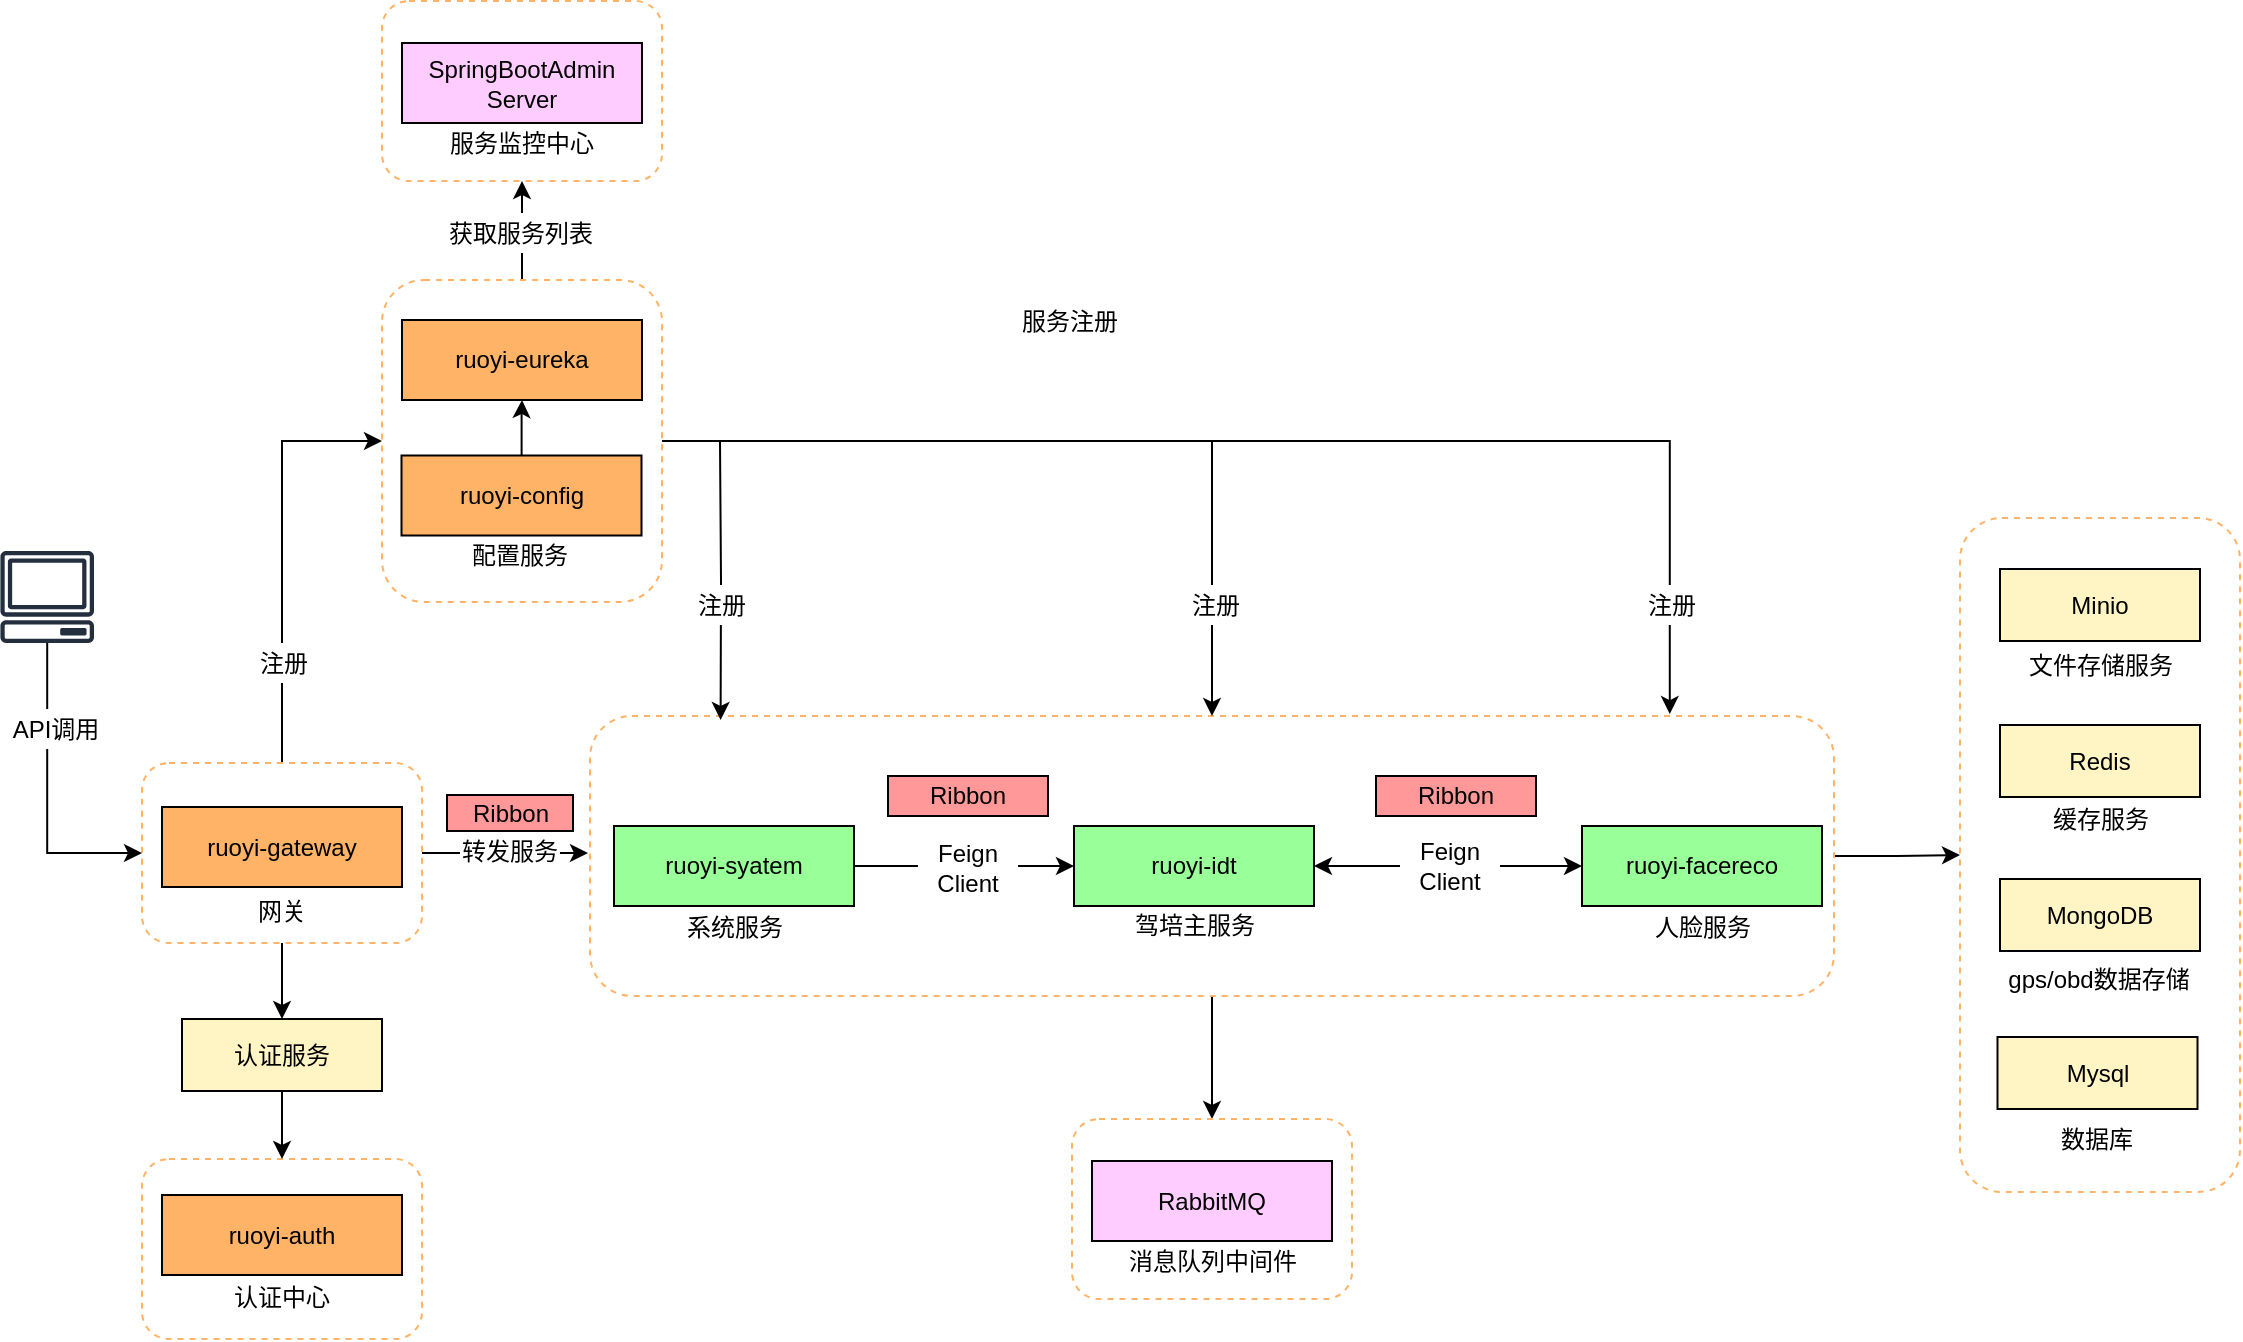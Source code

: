 <mxfile version="14.2.9" type="github">
  <diagram id="Ht1M8jgEwFfnCIfOTk4-" name="Page-1">
    <mxGraphModel dx="1422" dy="781" grid="1" gridSize="10" guides="1" tooltips="1" connect="1" arrows="1" fold="1" page="1" pageScale="1" pageWidth="1169" pageHeight="827" math="0" shadow="0">
      <root>
        <mxCell id="0" />
        <mxCell id="1" parent="0" />
        <mxCell id="zE-7qnLxaJ57DrKSM9i6-75" style="edgeStyle=orthogonalEdgeStyle;rounded=0;orthogonalLoop=1;jettySize=auto;html=1;entryX=0;entryY=0.5;entryDx=0;entryDy=0;startArrow=none;startFill=0;" parent="1" source="zE-7qnLxaJ57DrKSM9i6-74" target="zE-7qnLxaJ57DrKSM9i6-57" edge="1">
          <mxGeometry relative="1" as="geometry" />
        </mxCell>
        <mxCell id="zE-7qnLxaJ57DrKSM9i6-79" style="edgeStyle=orthogonalEdgeStyle;rounded=0;orthogonalLoop=1;jettySize=auto;html=1;entryX=0.5;entryY=0;entryDx=0;entryDy=0;startArrow=none;startFill=0;" parent="1" source="zE-7qnLxaJ57DrKSM9i6-74" target="zE-7qnLxaJ57DrKSM9i6-53" edge="1">
          <mxGeometry relative="1" as="geometry" />
        </mxCell>
        <mxCell id="zE-7qnLxaJ57DrKSM9i6-74" value="" style="rounded=1;whiteSpace=wrap;html=1;shadow=0;fillColor=#FFFFFF;dashed=1;strokeWidth=1;strokeColor=#FFB366;" parent="1" vertex="1">
          <mxGeometry x="325" y="387" width="622" height="140" as="geometry" />
        </mxCell>
        <mxCell id="zE-7qnLxaJ57DrKSM9i6-51" style="edgeStyle=orthogonalEdgeStyle;rounded=0;orthogonalLoop=1;jettySize=auto;html=1;entryX=0.5;entryY=1;entryDx=0;entryDy=0;startArrow=none;startFill=0;" parent="1" source="zE-7qnLxaJ57DrKSM9i6-39" target="zE-7qnLxaJ57DrKSM9i6-48" edge="1">
          <mxGeometry relative="1" as="geometry" />
        </mxCell>
        <mxCell id="zE-7qnLxaJ57DrKSM9i6-76" style="edgeStyle=orthogonalEdgeStyle;rounded=0;orthogonalLoop=1;jettySize=auto;html=1;entryX=0.105;entryY=0.014;entryDx=0;entryDy=0;entryPerimeter=0;startArrow=none;startFill=0;" parent="1" target="zE-7qnLxaJ57DrKSM9i6-74" edge="1">
          <mxGeometry relative="1" as="geometry">
            <mxPoint x="390" y="250" as="sourcePoint" />
          </mxGeometry>
        </mxCell>
        <mxCell id="zE-7qnLxaJ57DrKSM9i6-77" style="edgeStyle=orthogonalEdgeStyle;rounded=0;orthogonalLoop=1;jettySize=auto;html=1;exitX=1;exitY=0.5;exitDx=0;exitDy=0;entryX=0.5;entryY=0;entryDx=0;entryDy=0;startArrow=none;startFill=0;" parent="1" source="zE-7qnLxaJ57DrKSM9i6-39" target="zE-7qnLxaJ57DrKSM9i6-74" edge="1">
          <mxGeometry relative="1" as="geometry" />
        </mxCell>
        <mxCell id="zE-7qnLxaJ57DrKSM9i6-78" style="edgeStyle=orthogonalEdgeStyle;rounded=0;orthogonalLoop=1;jettySize=auto;html=1;entryX=0.868;entryY=-0.007;entryDx=0;entryDy=0;entryPerimeter=0;startArrow=none;startFill=0;exitX=1;exitY=0.5;exitDx=0;exitDy=0;" parent="1" source="zE-7qnLxaJ57DrKSM9i6-39" target="zE-7qnLxaJ57DrKSM9i6-74" edge="1">
          <mxGeometry relative="1" as="geometry">
            <Array as="points">
              <mxPoint x="865" y="250" />
            </Array>
          </mxGeometry>
        </mxCell>
        <mxCell id="zE-7qnLxaJ57DrKSM9i6-39" value="" style="rounded=1;whiteSpace=wrap;html=1;shadow=0;fillColor=#FFFFFF;dashed=1;strokeWidth=1;strokeColor=#FFB366;" parent="1" vertex="1">
          <mxGeometry x="221" y="169" width="140" height="161" as="geometry" />
        </mxCell>
        <mxCell id="zE-7qnLxaJ57DrKSM9i6-14" value="" style="rounded=1;whiteSpace=wrap;html=1;shadow=0;fillColor=#FFFFFF;dashed=1;strokeWidth=1;strokeColor=#FFB366;" parent="1" vertex="1">
          <mxGeometry x="101" y="608.5" width="140" height="90" as="geometry" />
        </mxCell>
        <mxCell id="zE-7qnLxaJ57DrKSM9i6-9" style="edgeStyle=orthogonalEdgeStyle;rounded=0;orthogonalLoop=1;jettySize=auto;html=1;exitX=0.5;exitY=1;exitDx=0;exitDy=0;" parent="1" source="zE-7qnLxaJ57DrKSM9i6-7" target="zE-7qnLxaJ57DrKSM9i6-8" edge="1">
          <mxGeometry relative="1" as="geometry" />
        </mxCell>
        <mxCell id="zE-7qnLxaJ57DrKSM9i6-28" style="edgeStyle=orthogonalEdgeStyle;rounded=0;orthogonalLoop=1;jettySize=auto;html=1;startArrow=none;startFill=0;entryX=0;entryY=0.5;entryDx=0;entryDy=0;" parent="1" source="zE-7qnLxaJ57DrKSM9i6-7" edge="1">
          <mxGeometry relative="1" as="geometry">
            <mxPoint x="324" y="455.5" as="targetPoint" />
          </mxGeometry>
        </mxCell>
        <mxCell id="zE-7qnLxaJ57DrKSM9i6-41" style="edgeStyle=orthogonalEdgeStyle;rounded=0;orthogonalLoop=1;jettySize=auto;html=1;entryX=0;entryY=0.5;entryDx=0;entryDy=0;startArrow=none;startFill=0;" parent="1" source="zE-7qnLxaJ57DrKSM9i6-7" target="zE-7qnLxaJ57DrKSM9i6-39" edge="1">
          <mxGeometry relative="1" as="geometry" />
        </mxCell>
        <mxCell id="zE-7qnLxaJ57DrKSM9i6-7" value="" style="rounded=1;whiteSpace=wrap;html=1;shadow=0;fillColor=#FFFFFF;dashed=1;strokeWidth=1;strokeColor=#FFB366;" parent="1" vertex="1">
          <mxGeometry x="101" y="410.5" width="140" height="90" as="geometry" />
        </mxCell>
        <mxCell id="zE-7qnLxaJ57DrKSM9i6-33" style="edgeStyle=orthogonalEdgeStyle;rounded=0;orthogonalLoop=1;jettySize=auto;html=1;entryX=0;entryY=0.5;entryDx=0;entryDy=0;startArrow=none;startFill=0;" parent="1" source="zE-7qnLxaJ57DrKSM9i6-1" target="zE-7qnLxaJ57DrKSM9i6-7" edge="1">
          <mxGeometry relative="1" as="geometry">
            <mxPoint x="54" y="344.5" as="sourcePoint" />
            <Array as="points">
              <mxPoint x="54" y="455.5" />
            </Array>
          </mxGeometry>
        </mxCell>
        <mxCell id="zE-7qnLxaJ57DrKSM9i6-1" value="" style="outlineConnect=0;fontColor=#232F3E;gradientColor=none;fillColor=#232F3E;strokeColor=none;dashed=0;verticalLabelPosition=bottom;verticalAlign=top;align=center;html=1;fontSize=12;fontStyle=0;aspect=fixed;pointerEvents=1;shape=mxgraph.aws4.client;" parent="1" vertex="1">
          <mxGeometry x="30" y="304.5" width="47.21" height="46" as="geometry" />
        </mxCell>
        <mxCell id="zE-7qnLxaJ57DrKSM9i6-2" value="ruoyi-gateway" style="rounded=0;whiteSpace=wrap;html=1;fillColor=#FFB366;" parent="1" vertex="1">
          <mxGeometry x="111" y="432.5" width="120" height="40" as="geometry" />
        </mxCell>
        <mxCell id="zE-7qnLxaJ57DrKSM9i6-6" value="网关" style="text;html=1;strokeColor=none;fillColor=none;align=center;verticalAlign=middle;whiteSpace=wrap;rounded=0;" parent="1" vertex="1">
          <mxGeometry x="146" y="474.5" width="50" height="20" as="geometry" />
        </mxCell>
        <mxCell id="zE-7qnLxaJ57DrKSM9i6-4" value="API调用" style="text;html=1;strokeColor=none;fillColor=#FFFFFF;align=center;verticalAlign=middle;whiteSpace=wrap;rounded=0;shadow=0;" parent="1" vertex="1">
          <mxGeometry x="33" y="383.5" width="50" height="20" as="geometry" />
        </mxCell>
        <mxCell id="zE-7qnLxaJ57DrKSM9i6-16" style="edgeStyle=orthogonalEdgeStyle;rounded=0;orthogonalLoop=1;jettySize=auto;html=1;entryX=0.5;entryY=0;entryDx=0;entryDy=0;" parent="1" source="zE-7qnLxaJ57DrKSM9i6-8" target="zE-7qnLxaJ57DrKSM9i6-14" edge="1">
          <mxGeometry relative="1" as="geometry" />
        </mxCell>
        <mxCell id="zE-7qnLxaJ57DrKSM9i6-8" value="认证服务" style="rounded=0;whiteSpace=wrap;html=1;fillColor=#FFF4C3;" parent="1" vertex="1">
          <mxGeometry x="121" y="538.5" width="100" height="36" as="geometry" />
        </mxCell>
        <mxCell id="zE-7qnLxaJ57DrKSM9i6-12" value="ruoyi-auth" style="rounded=0;whiteSpace=wrap;html=1;fillColor=#FFB366;" parent="1" vertex="1">
          <mxGeometry x="111" y="626.5" width="120" height="40" as="geometry" />
        </mxCell>
        <mxCell id="zE-7qnLxaJ57DrKSM9i6-15" value="认证中心" style="text;html=1;strokeColor=none;fillColor=none;align=center;verticalAlign=middle;whiteSpace=wrap;rounded=0;" parent="1" vertex="1">
          <mxGeometry x="146" y="667.5" width="50" height="20" as="geometry" />
        </mxCell>
        <mxCell id="zE-7qnLxaJ57DrKSM9i6-30" value="转发服务" style="text;html=1;strokeColor=none;fillColor=#FFFFFF;align=center;verticalAlign=middle;whiteSpace=wrap;rounded=0;shadow=0;" parent="1" vertex="1">
          <mxGeometry x="260" y="444.5" width="50" height="20" as="geometry" />
        </mxCell>
        <mxCell id="zE-7qnLxaJ57DrKSM9i6-31" value="Ribbon" style="rounded=0;whiteSpace=wrap;html=1;fillColor=#FF9999;" parent="1" vertex="1">
          <mxGeometry x="253.5" y="426.5" width="63" height="18" as="geometry" />
        </mxCell>
        <mxCell id="zE-7qnLxaJ57DrKSM9i6-40" value="服务注册" style="text;html=1;strokeColor=none;fillColor=none;align=center;verticalAlign=middle;whiteSpace=wrap;rounded=0;" parent="1" vertex="1">
          <mxGeometry x="540" y="180" width="50" height="20" as="geometry" />
        </mxCell>
        <mxCell id="zE-7qnLxaJ57DrKSM9i6-44" value="注册" style="text;html=1;strokeColor=none;fillColor=#FFFFFF;align=center;verticalAlign=middle;whiteSpace=wrap;rounded=0;shadow=0;" parent="1" vertex="1">
          <mxGeometry x="147" y="350.5" width="50" height="20" as="geometry" />
        </mxCell>
        <mxCell id="zE-7qnLxaJ57DrKSM9i6-45" value="注册" style="text;html=1;strokeColor=none;fillColor=#FFFFFF;align=center;verticalAlign=middle;whiteSpace=wrap;rounded=0;shadow=0;" parent="1" vertex="1">
          <mxGeometry x="366" y="321.5" width="50" height="20" as="geometry" />
        </mxCell>
        <mxCell id="zE-7qnLxaJ57DrKSM9i6-46" value="注册" style="text;html=1;strokeColor=none;fillColor=#FFFFFF;align=center;verticalAlign=middle;whiteSpace=wrap;rounded=0;shadow=0;" parent="1" vertex="1">
          <mxGeometry x="613" y="321.5" width="50" height="20" as="geometry" />
        </mxCell>
        <mxCell id="zE-7qnLxaJ57DrKSM9i6-47" value="ruoyi-eureka" style="rounded=0;whiteSpace=wrap;html=1;fillColor=#FFB366;" parent="1" vertex="1">
          <mxGeometry x="231" y="189" width="120" height="40" as="geometry" />
        </mxCell>
        <mxCell id="zE-7qnLxaJ57DrKSM9i6-48" value="" style="rounded=1;whiteSpace=wrap;html=1;shadow=0;fillColor=#FFFFFF;dashed=1;strokeWidth=1;strokeColor=#FFB366;" parent="1" vertex="1">
          <mxGeometry x="221" y="29.5" width="140" height="90" as="geometry" />
        </mxCell>
        <mxCell id="zE-7qnLxaJ57DrKSM9i6-49" value="服务监控中心" style="text;html=1;strokeColor=none;fillColor=none;align=center;verticalAlign=middle;whiteSpace=wrap;rounded=0;" parent="1" vertex="1">
          <mxGeometry x="254" y="90.5" width="74" height="20" as="geometry" />
        </mxCell>
        <mxCell id="zE-7qnLxaJ57DrKSM9i6-50" value="SpringBootAdmin Server" style="rounded=0;whiteSpace=wrap;html=1;fillColor=#FFCCFF;" parent="1" vertex="1">
          <mxGeometry x="231" y="50.5" width="120" height="40" as="geometry" />
        </mxCell>
        <mxCell id="zE-7qnLxaJ57DrKSM9i6-52" value="获取服务列表" style="text;html=1;strokeColor=none;fillColor=#FFFFFF;align=center;verticalAlign=middle;whiteSpace=wrap;rounded=0;shadow=0;" parent="1" vertex="1">
          <mxGeometry x="248.5" y="135.5" width="82.5" height="20" as="geometry" />
        </mxCell>
        <mxCell id="zE-7qnLxaJ57DrKSM9i6-53" value="" style="rounded=1;whiteSpace=wrap;html=1;shadow=0;fillColor=#FFFFFF;dashed=1;strokeWidth=1;strokeColor=#FFB366;" parent="1" vertex="1">
          <mxGeometry x="566" y="588.5" width="140" height="90" as="geometry" />
        </mxCell>
        <mxCell id="zE-7qnLxaJ57DrKSM9i6-54" value="消息队列中间件" style="text;html=1;strokeColor=none;fillColor=none;align=center;verticalAlign=middle;whiteSpace=wrap;rounded=0;" parent="1" vertex="1">
          <mxGeometry x="589.5" y="649.5" width="93" height="20" as="geometry" />
        </mxCell>
        <mxCell id="zE-7qnLxaJ57DrKSM9i6-55" value="RabbitMQ" style="rounded=0;whiteSpace=wrap;html=1;fillColor=#FFCCFF;" parent="1" vertex="1">
          <mxGeometry x="576" y="609.5" width="120" height="40" as="geometry" />
        </mxCell>
        <mxCell id="zE-7qnLxaJ57DrKSM9i6-57" value="" style="rounded=1;whiteSpace=wrap;html=1;shadow=0;fillColor=#FFFFFF;dashed=1;strokeWidth=1;strokeColor=#FFB366;" parent="1" vertex="1">
          <mxGeometry x="1010" y="288" width="140" height="337" as="geometry" />
        </mxCell>
        <mxCell id="zE-7qnLxaJ57DrKSM9i6-58" value="Minio" style="rounded=0;whiteSpace=wrap;html=1;fillColor=#FFF4C3;" parent="1" vertex="1">
          <mxGeometry x="1030" y="313.5" width="100" height="36" as="geometry" />
        </mxCell>
        <mxCell id="zE-7qnLxaJ57DrKSM9i6-59" value="文件存储服务" style="text;html=1;strokeColor=none;fillColor=none;align=center;verticalAlign=middle;whiteSpace=wrap;rounded=0;" parent="1" vertex="1">
          <mxGeometry x="1038.75" y="351.5" width="82.5" height="20" as="geometry" />
        </mxCell>
        <mxCell id="zE-7qnLxaJ57DrKSM9i6-60" value="Redis" style="rounded=0;whiteSpace=wrap;html=1;fillColor=#FFF4C3;" parent="1" vertex="1">
          <mxGeometry x="1030" y="391.5" width="100" height="36" as="geometry" />
        </mxCell>
        <mxCell id="zE-7qnLxaJ57DrKSM9i6-61" value="缓存服务" style="text;html=1;strokeColor=none;fillColor=none;align=center;verticalAlign=middle;whiteSpace=wrap;rounded=0;" parent="1" vertex="1">
          <mxGeometry x="1038.75" y="428.5" width="82.5" height="20" as="geometry" />
        </mxCell>
        <mxCell id="zE-7qnLxaJ57DrKSM9i6-62" value="MongoDB" style="rounded=0;whiteSpace=wrap;html=1;fillColor=#FFF4C3;" parent="1" vertex="1">
          <mxGeometry x="1030" y="468.5" width="100" height="36" as="geometry" />
        </mxCell>
        <mxCell id="zE-7qnLxaJ57DrKSM9i6-63" value="gps/obd数据存储" style="text;html=1;strokeColor=none;fillColor=none;align=center;verticalAlign=middle;whiteSpace=wrap;rounded=0;" parent="1" vertex="1">
          <mxGeometry x="1028.75" y="508.5" width="101.25" height="20" as="geometry" />
        </mxCell>
        <mxCell id="zE-7qnLxaJ57DrKSM9i6-64" value="Mysql" style="rounded=0;whiteSpace=wrap;html=1;fillColor=#FFF4C3;" parent="1" vertex="1">
          <mxGeometry x="1028.75" y="547.5" width="100" height="36" as="geometry" />
        </mxCell>
        <mxCell id="zE-7qnLxaJ57DrKSM9i6-65" value="数据库" style="text;html=1;strokeColor=none;fillColor=none;align=center;verticalAlign=middle;whiteSpace=wrap;rounded=0;" parent="1" vertex="1">
          <mxGeometry x="1027.5" y="588.5" width="101.25" height="20" as="geometry" />
        </mxCell>
        <mxCell id="zE-7qnLxaJ57DrKSM9i6-71" style="edgeStyle=orthogonalEdgeStyle;rounded=0;orthogonalLoop=1;jettySize=auto;html=1;entryX=0;entryY=0.5;entryDx=0;entryDy=0;startArrow=none;startFill=0;" parent="1" source="zE-7qnLxaJ57DrKSM9i6-67" target="zE-7qnLxaJ57DrKSM9i6-17" edge="1">
          <mxGeometry relative="1" as="geometry" />
        </mxCell>
        <mxCell id="zE-7qnLxaJ57DrKSM9i6-67" value="ruoyi-syatem" style="rounded=0;whiteSpace=wrap;html=1;fillColor=#99FF99;" parent="1" vertex="1">
          <mxGeometry x="337" y="442" width="120" height="40" as="geometry" />
        </mxCell>
        <mxCell id="zE-7qnLxaJ57DrKSM9i6-68" value="系统服务" style="text;html=1;strokeColor=none;fillColor=none;align=center;verticalAlign=middle;whiteSpace=wrap;rounded=0;" parent="1" vertex="1">
          <mxGeometry x="364.5" y="483" width="65" height="20" as="geometry" />
        </mxCell>
        <mxCell id="zE-7qnLxaJ57DrKSM9i6-70" value="" style="group" parent="1" vertex="1" connectable="0">
          <mxGeometry x="567" y="417" width="374" height="86" as="geometry" />
        </mxCell>
        <mxCell id="zE-7qnLxaJ57DrKSM9i6-17" value="ruoyi-idt" style="rounded=0;whiteSpace=wrap;html=1;fillColor=#99FF99;" parent="zE-7qnLxaJ57DrKSM9i6-70" vertex="1">
          <mxGeometry y="25" width="120" height="40" as="geometry" />
        </mxCell>
        <mxCell id="zE-7qnLxaJ57DrKSM9i6-18" value="驾培主服务" style="text;html=1;strokeColor=none;fillColor=none;align=center;verticalAlign=middle;whiteSpace=wrap;rounded=0;" parent="zE-7qnLxaJ57DrKSM9i6-70" vertex="1">
          <mxGeometry x="27.5" y="65" width="65" height="20" as="geometry" />
        </mxCell>
        <mxCell id="zE-7qnLxaJ57DrKSM9i6-19" value="ruoyi-facereco" style="rounded=0;whiteSpace=wrap;html=1;fillColor=#99FF99;" parent="zE-7qnLxaJ57DrKSM9i6-70" vertex="1">
          <mxGeometry x="254" y="25" width="120" height="40" as="geometry" />
        </mxCell>
        <mxCell id="zE-7qnLxaJ57DrKSM9i6-22" style="edgeStyle=orthogonalEdgeStyle;rounded=0;orthogonalLoop=1;jettySize=auto;html=1;startArrow=classic;startFill=1;" parent="zE-7qnLxaJ57DrKSM9i6-70" source="zE-7qnLxaJ57DrKSM9i6-17" target="zE-7qnLxaJ57DrKSM9i6-19" edge="1">
          <mxGeometry relative="1" as="geometry" />
        </mxCell>
        <mxCell id="zE-7qnLxaJ57DrKSM9i6-23" value="Feign Client" style="text;html=1;strokeColor=none;fillColor=#FFFFFF;align=center;verticalAlign=middle;whiteSpace=wrap;rounded=0;shadow=0;" parent="zE-7qnLxaJ57DrKSM9i6-70" vertex="1">
          <mxGeometry x="163" y="35" width="50" height="20" as="geometry" />
        </mxCell>
        <mxCell id="zE-7qnLxaJ57DrKSM9i6-26" value="Ribbon" style="rounded=0;whiteSpace=wrap;html=1;fillColor=#FF9999;" parent="zE-7qnLxaJ57DrKSM9i6-70" vertex="1">
          <mxGeometry x="151" width="80" height="20" as="geometry" />
        </mxCell>
        <mxCell id="zE-7qnLxaJ57DrKSM9i6-27" value="人脸服务" style="text;html=1;strokeColor=none;fillColor=none;align=center;verticalAlign=middle;whiteSpace=wrap;rounded=0;" parent="zE-7qnLxaJ57DrKSM9i6-70" vertex="1">
          <mxGeometry x="281.5" y="66" width="65" height="20" as="geometry" />
        </mxCell>
        <mxCell id="zE-7qnLxaJ57DrKSM9i6-72" value="Feign Client" style="text;html=1;strokeColor=none;fillColor=#FFFFFF;align=center;verticalAlign=middle;whiteSpace=wrap;rounded=0;shadow=0;" parent="1" vertex="1">
          <mxGeometry x="489" y="453" width="50" height="20" as="geometry" />
        </mxCell>
        <mxCell id="zE-7qnLxaJ57DrKSM9i6-73" value="Ribbon" style="rounded=0;whiteSpace=wrap;html=1;fillColor=#FF9999;" parent="1" vertex="1">
          <mxGeometry x="474" y="417" width="80" height="20" as="geometry" />
        </mxCell>
        <mxCell id="uuEgaFtKrS7pOg62EtOo-1" value="注册" style="text;html=1;strokeColor=none;fillColor=#FFFFFF;align=center;verticalAlign=middle;whiteSpace=wrap;rounded=0;shadow=0;" vertex="1" parent="1">
          <mxGeometry x="841" y="321.5" width="50" height="20" as="geometry" />
        </mxCell>
        <mxCell id="uuEgaFtKrS7pOg62EtOo-5" style="edgeStyle=orthogonalEdgeStyle;rounded=0;orthogonalLoop=1;jettySize=auto;html=1;entryX=0.5;entryY=1;entryDx=0;entryDy=0;" edge="1" parent="1" source="uuEgaFtKrS7pOg62EtOo-2" target="zE-7qnLxaJ57DrKSM9i6-47">
          <mxGeometry relative="1" as="geometry" />
        </mxCell>
        <mxCell id="uuEgaFtKrS7pOg62EtOo-2" value="ruoyi-config" style="rounded=0;whiteSpace=wrap;html=1;fillColor=#FFB366;" vertex="1" parent="1">
          <mxGeometry x="230.75" y="256.75" width="120" height="40" as="geometry" />
        </mxCell>
        <mxCell id="uuEgaFtKrS7pOg62EtOo-3" value="配置服务" style="text;html=1;strokeColor=none;fillColor=none;align=center;verticalAlign=middle;whiteSpace=wrap;rounded=0;" vertex="1" parent="1">
          <mxGeometry x="264.75" y="296.75" width="50" height="20" as="geometry" />
        </mxCell>
      </root>
    </mxGraphModel>
  </diagram>
</mxfile>
